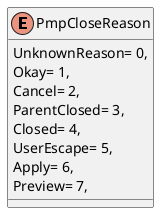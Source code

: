 @startuml
enum PmpCloseReason {
    UnknownReason= 0,
    Okay= 1,
    Cancel= 2,
    ParentClosed= 3,
    Closed= 4,
    UserEscape= 5,
    Apply= 6,
    Preview= 7,
}
@enduml
